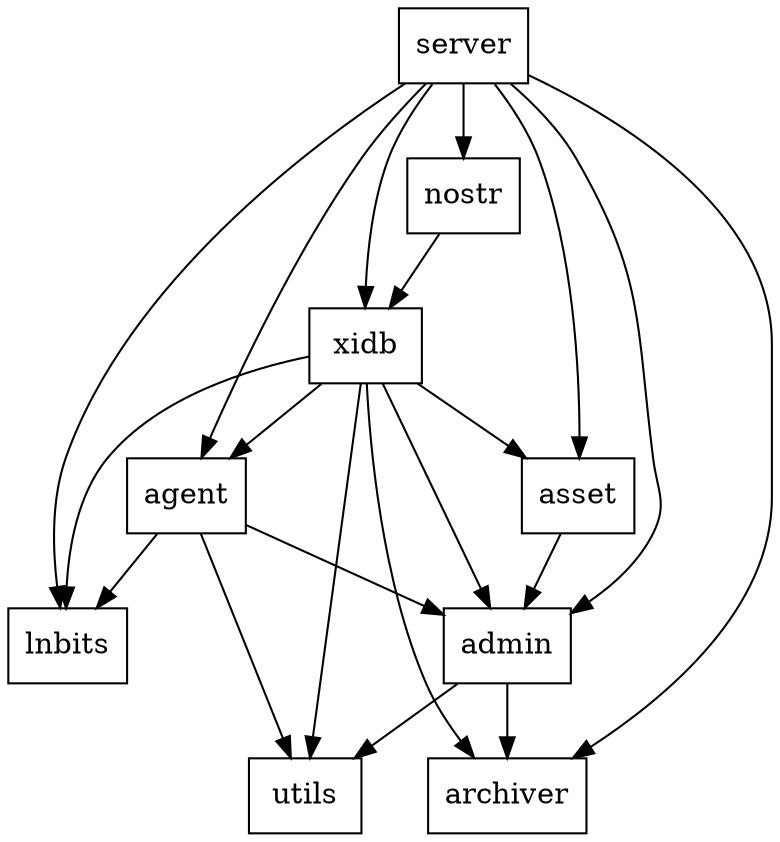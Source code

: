 digraph G {
  node [shape=box];
  xidb -> agent;
  xidb -> asset;
  xidb -> admin;
  xidb -> utils;
  xidb -> archiver;
  xidb -> lnbits;
  agent -> admin;
  agent -> lnbits;
  agent -> utils;
  admin -> utils;
  admin -> archiver;
  server -> lnbits;
  server -> agent;
  server -> asset;
  server -> admin;
  server -> xidb;
  server -> archiver;
  server -> nostr;
  nostr -> xidb;
  asset -> admin;
}

